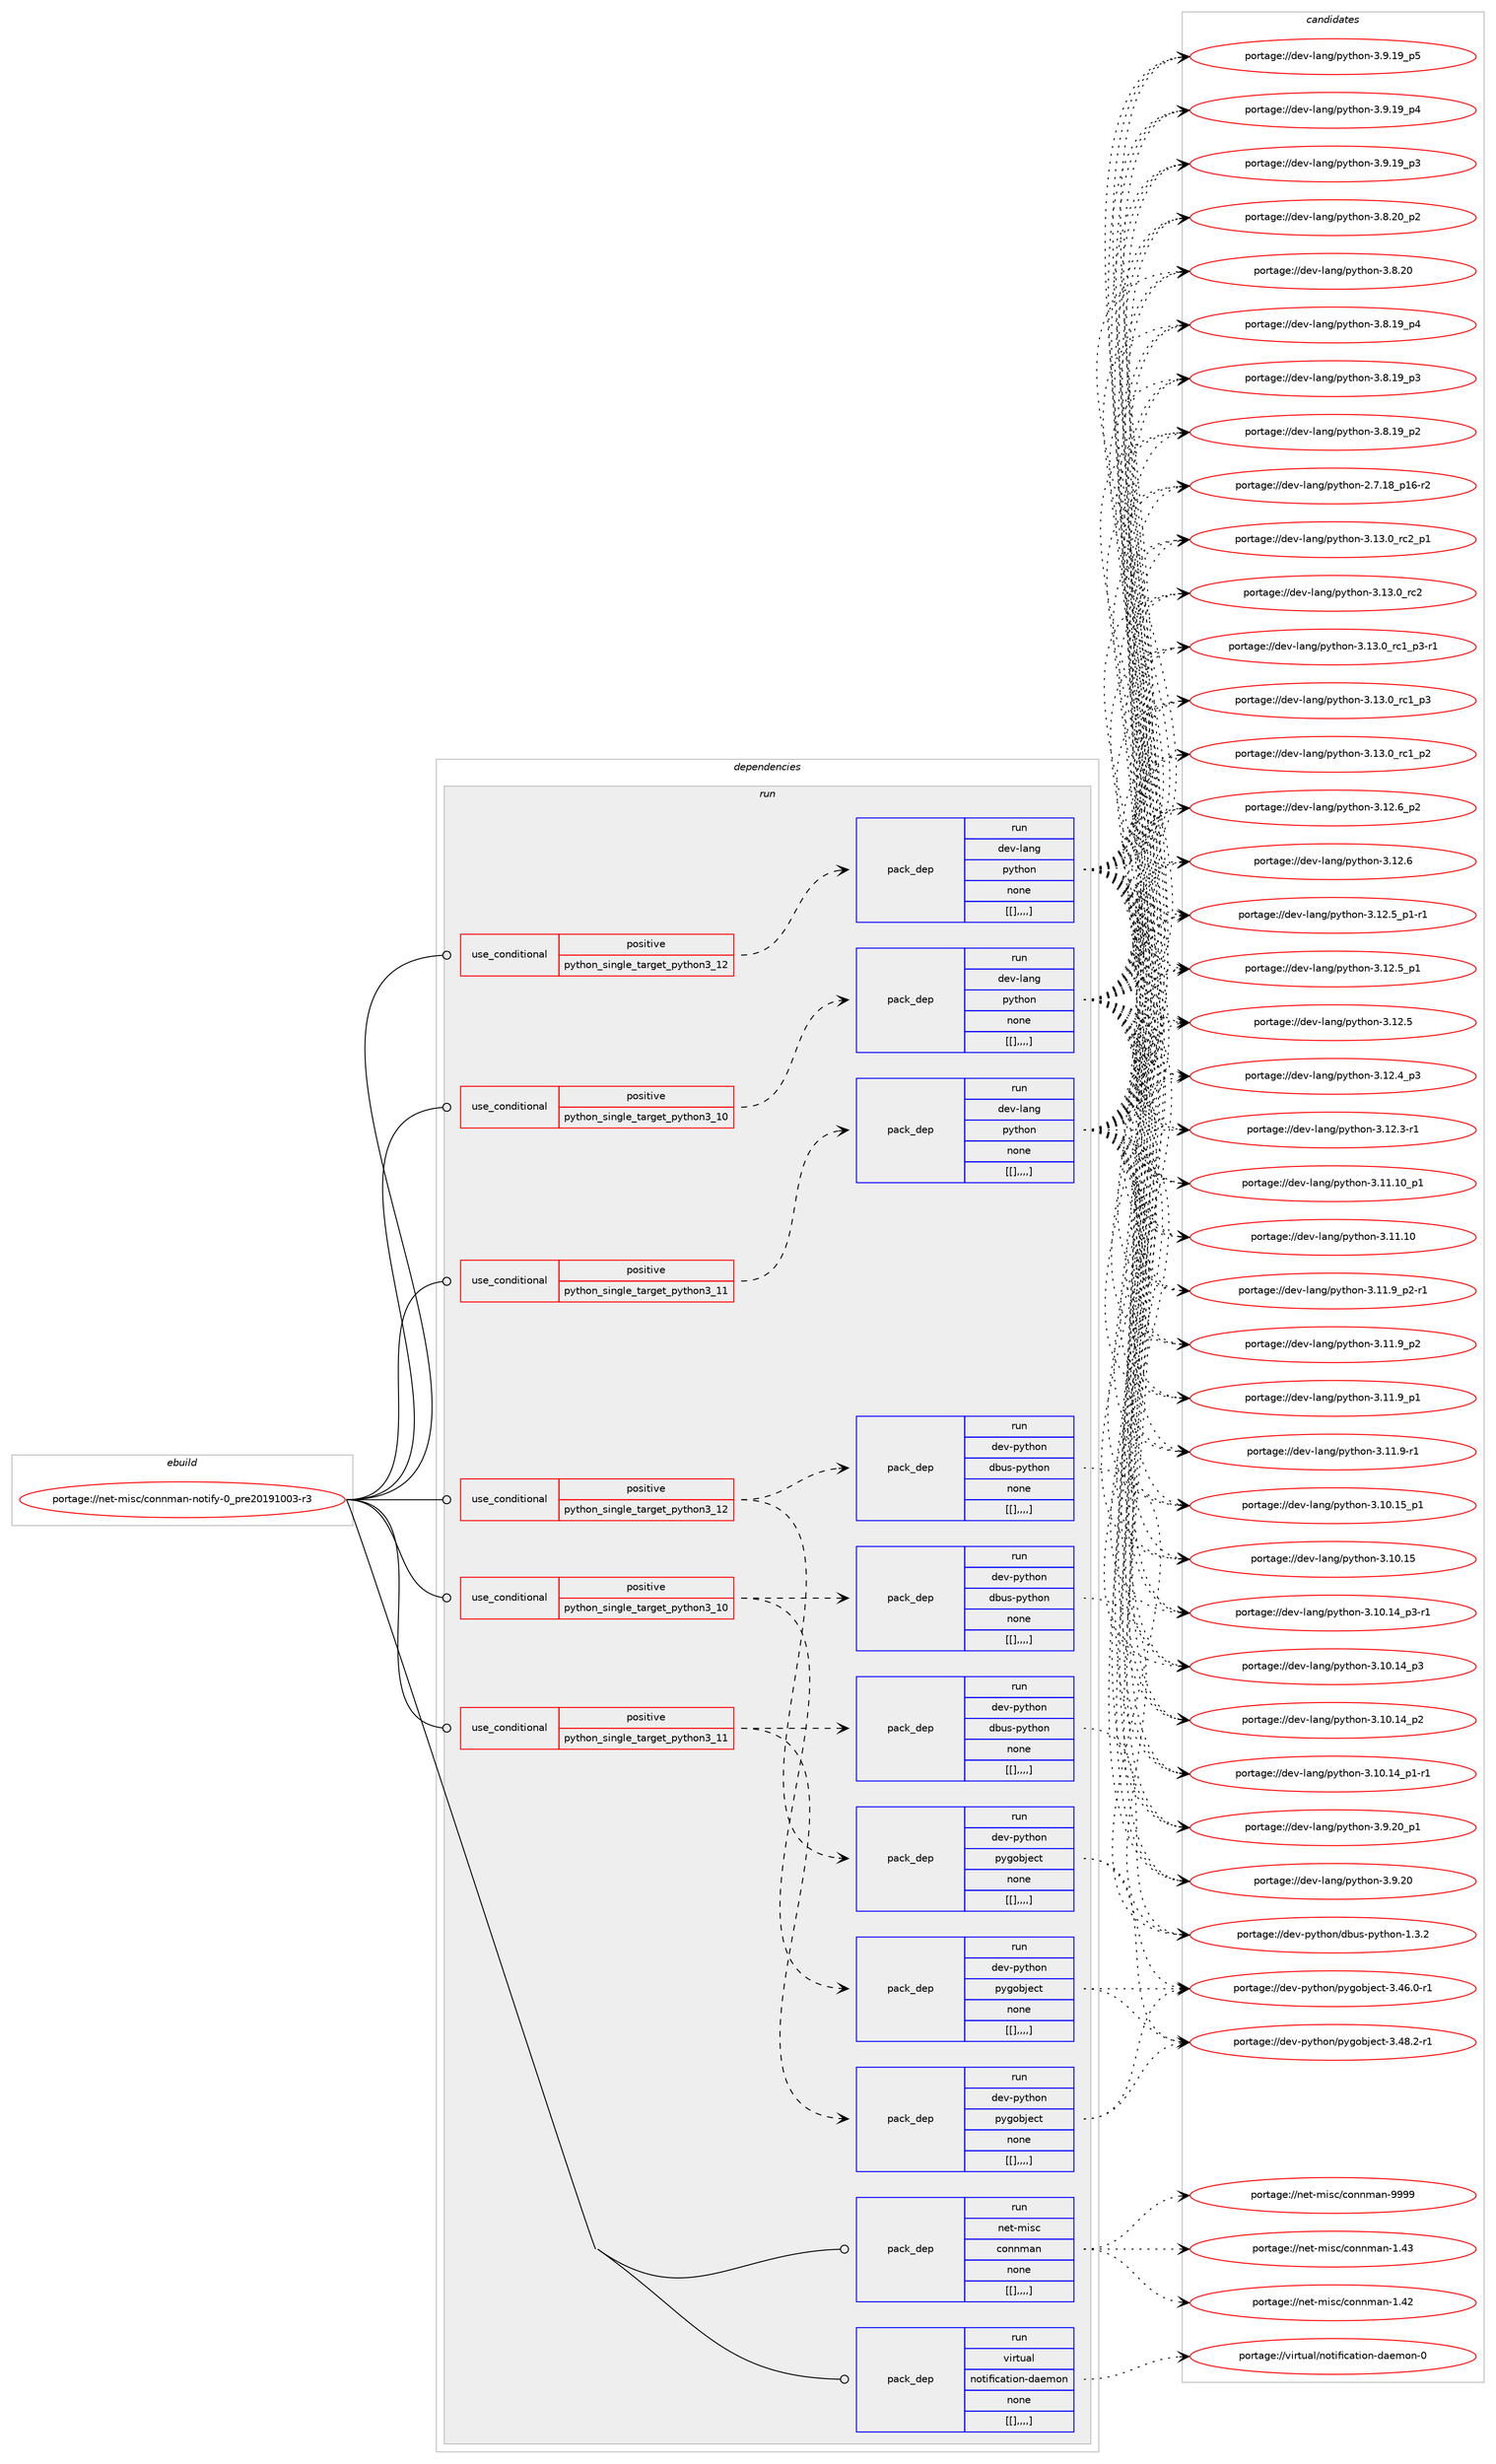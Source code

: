 digraph prolog {

# *************
# Graph options
# *************

newrank=true;
concentrate=true;
compound=true;
graph [rankdir=LR,fontname=Helvetica,fontsize=10,ranksep=1.5];#, ranksep=2.5, nodesep=0.2];
edge  [arrowhead=vee];
node  [fontname=Helvetica,fontsize=10];

# **********
# The ebuild
# **********

subgraph cluster_leftcol {
color=gray;
label=<<i>ebuild</i>>;
id [label="portage://net-misc/connman-notify-0_pre20191003-r3", color=red, width=4, href="../net-misc/connman-notify-0_pre20191003-r3.svg"];
}

# ****************
# The dependencies
# ****************

subgraph cluster_midcol {
color=gray;
label=<<i>dependencies</i>>;
subgraph cluster_compile {
fillcolor="#eeeeee";
style=filled;
label=<<i>compile</i>>;
}
subgraph cluster_compileandrun {
fillcolor="#eeeeee";
style=filled;
label=<<i>compile and run</i>>;
}
subgraph cluster_run {
fillcolor="#eeeeee";
style=filled;
label=<<i>run</i>>;
subgraph cond100236 {
dependency378186 [label=<<TABLE BORDER="0" CELLBORDER="1" CELLSPACING="0" CELLPADDING="4"><TR><TD ROWSPAN="3" CELLPADDING="10">use_conditional</TD></TR><TR><TD>positive</TD></TR><TR><TD>python_single_target_python3_10</TD></TR></TABLE>>, shape=none, color=red];
subgraph pack275248 {
dependency378187 [label=<<TABLE BORDER="0" CELLBORDER="1" CELLSPACING="0" CELLPADDING="4" WIDTH="220"><TR><TD ROWSPAN="6" CELLPADDING="30">pack_dep</TD></TR><TR><TD WIDTH="110">run</TD></TR><TR><TD>dev-lang</TD></TR><TR><TD>python</TD></TR><TR><TD>none</TD></TR><TR><TD>[[],,,,]</TD></TR></TABLE>>, shape=none, color=blue];
}
dependency378186:e -> dependency378187:w [weight=20,style="dashed",arrowhead="vee"];
}
id:e -> dependency378186:w [weight=20,style="solid",arrowhead="odot"];
subgraph cond100237 {
dependency378188 [label=<<TABLE BORDER="0" CELLBORDER="1" CELLSPACING="0" CELLPADDING="4"><TR><TD ROWSPAN="3" CELLPADDING="10">use_conditional</TD></TR><TR><TD>positive</TD></TR><TR><TD>python_single_target_python3_10</TD></TR></TABLE>>, shape=none, color=red];
subgraph pack275249 {
dependency378189 [label=<<TABLE BORDER="0" CELLBORDER="1" CELLSPACING="0" CELLPADDING="4" WIDTH="220"><TR><TD ROWSPAN="6" CELLPADDING="30">pack_dep</TD></TR><TR><TD WIDTH="110">run</TD></TR><TR><TD>dev-python</TD></TR><TR><TD>dbus-python</TD></TR><TR><TD>none</TD></TR><TR><TD>[[],,,,]</TD></TR></TABLE>>, shape=none, color=blue];
}
dependency378188:e -> dependency378189:w [weight=20,style="dashed",arrowhead="vee"];
subgraph pack275250 {
dependency378190 [label=<<TABLE BORDER="0" CELLBORDER="1" CELLSPACING="0" CELLPADDING="4" WIDTH="220"><TR><TD ROWSPAN="6" CELLPADDING="30">pack_dep</TD></TR><TR><TD WIDTH="110">run</TD></TR><TR><TD>dev-python</TD></TR><TR><TD>pygobject</TD></TR><TR><TD>none</TD></TR><TR><TD>[[],,,,]</TD></TR></TABLE>>, shape=none, color=blue];
}
dependency378188:e -> dependency378190:w [weight=20,style="dashed",arrowhead="vee"];
}
id:e -> dependency378188:w [weight=20,style="solid",arrowhead="odot"];
subgraph cond100238 {
dependency378191 [label=<<TABLE BORDER="0" CELLBORDER="1" CELLSPACING="0" CELLPADDING="4"><TR><TD ROWSPAN="3" CELLPADDING="10">use_conditional</TD></TR><TR><TD>positive</TD></TR><TR><TD>python_single_target_python3_11</TD></TR></TABLE>>, shape=none, color=red];
subgraph pack275251 {
dependency378192 [label=<<TABLE BORDER="0" CELLBORDER="1" CELLSPACING="0" CELLPADDING="4" WIDTH="220"><TR><TD ROWSPAN="6" CELLPADDING="30">pack_dep</TD></TR><TR><TD WIDTH="110">run</TD></TR><TR><TD>dev-lang</TD></TR><TR><TD>python</TD></TR><TR><TD>none</TD></TR><TR><TD>[[],,,,]</TD></TR></TABLE>>, shape=none, color=blue];
}
dependency378191:e -> dependency378192:w [weight=20,style="dashed",arrowhead="vee"];
}
id:e -> dependency378191:w [weight=20,style="solid",arrowhead="odot"];
subgraph cond100239 {
dependency378193 [label=<<TABLE BORDER="0" CELLBORDER="1" CELLSPACING="0" CELLPADDING="4"><TR><TD ROWSPAN="3" CELLPADDING="10">use_conditional</TD></TR><TR><TD>positive</TD></TR><TR><TD>python_single_target_python3_11</TD></TR></TABLE>>, shape=none, color=red];
subgraph pack275252 {
dependency378194 [label=<<TABLE BORDER="0" CELLBORDER="1" CELLSPACING="0" CELLPADDING="4" WIDTH="220"><TR><TD ROWSPAN="6" CELLPADDING="30">pack_dep</TD></TR><TR><TD WIDTH="110">run</TD></TR><TR><TD>dev-python</TD></TR><TR><TD>dbus-python</TD></TR><TR><TD>none</TD></TR><TR><TD>[[],,,,]</TD></TR></TABLE>>, shape=none, color=blue];
}
dependency378193:e -> dependency378194:w [weight=20,style="dashed",arrowhead="vee"];
subgraph pack275253 {
dependency378195 [label=<<TABLE BORDER="0" CELLBORDER="1" CELLSPACING="0" CELLPADDING="4" WIDTH="220"><TR><TD ROWSPAN="6" CELLPADDING="30">pack_dep</TD></TR><TR><TD WIDTH="110">run</TD></TR><TR><TD>dev-python</TD></TR><TR><TD>pygobject</TD></TR><TR><TD>none</TD></TR><TR><TD>[[],,,,]</TD></TR></TABLE>>, shape=none, color=blue];
}
dependency378193:e -> dependency378195:w [weight=20,style="dashed",arrowhead="vee"];
}
id:e -> dependency378193:w [weight=20,style="solid",arrowhead="odot"];
subgraph cond100240 {
dependency378196 [label=<<TABLE BORDER="0" CELLBORDER="1" CELLSPACING="0" CELLPADDING="4"><TR><TD ROWSPAN="3" CELLPADDING="10">use_conditional</TD></TR><TR><TD>positive</TD></TR><TR><TD>python_single_target_python3_12</TD></TR></TABLE>>, shape=none, color=red];
subgraph pack275254 {
dependency378197 [label=<<TABLE BORDER="0" CELLBORDER="1" CELLSPACING="0" CELLPADDING="4" WIDTH="220"><TR><TD ROWSPAN="6" CELLPADDING="30">pack_dep</TD></TR><TR><TD WIDTH="110">run</TD></TR><TR><TD>dev-lang</TD></TR><TR><TD>python</TD></TR><TR><TD>none</TD></TR><TR><TD>[[],,,,]</TD></TR></TABLE>>, shape=none, color=blue];
}
dependency378196:e -> dependency378197:w [weight=20,style="dashed",arrowhead="vee"];
}
id:e -> dependency378196:w [weight=20,style="solid",arrowhead="odot"];
subgraph cond100241 {
dependency378198 [label=<<TABLE BORDER="0" CELLBORDER="1" CELLSPACING="0" CELLPADDING="4"><TR><TD ROWSPAN="3" CELLPADDING="10">use_conditional</TD></TR><TR><TD>positive</TD></TR><TR><TD>python_single_target_python3_12</TD></TR></TABLE>>, shape=none, color=red];
subgraph pack275255 {
dependency378199 [label=<<TABLE BORDER="0" CELLBORDER="1" CELLSPACING="0" CELLPADDING="4" WIDTH="220"><TR><TD ROWSPAN="6" CELLPADDING="30">pack_dep</TD></TR><TR><TD WIDTH="110">run</TD></TR><TR><TD>dev-python</TD></TR><TR><TD>dbus-python</TD></TR><TR><TD>none</TD></TR><TR><TD>[[],,,,]</TD></TR></TABLE>>, shape=none, color=blue];
}
dependency378198:e -> dependency378199:w [weight=20,style="dashed",arrowhead="vee"];
subgraph pack275256 {
dependency378200 [label=<<TABLE BORDER="0" CELLBORDER="1" CELLSPACING="0" CELLPADDING="4" WIDTH="220"><TR><TD ROWSPAN="6" CELLPADDING="30">pack_dep</TD></TR><TR><TD WIDTH="110">run</TD></TR><TR><TD>dev-python</TD></TR><TR><TD>pygobject</TD></TR><TR><TD>none</TD></TR><TR><TD>[[],,,,]</TD></TR></TABLE>>, shape=none, color=blue];
}
dependency378198:e -> dependency378200:w [weight=20,style="dashed",arrowhead="vee"];
}
id:e -> dependency378198:w [weight=20,style="solid",arrowhead="odot"];
subgraph pack275257 {
dependency378201 [label=<<TABLE BORDER="0" CELLBORDER="1" CELLSPACING="0" CELLPADDING="4" WIDTH="220"><TR><TD ROWSPAN="6" CELLPADDING="30">pack_dep</TD></TR><TR><TD WIDTH="110">run</TD></TR><TR><TD>net-misc</TD></TR><TR><TD>connman</TD></TR><TR><TD>none</TD></TR><TR><TD>[[],,,,]</TD></TR></TABLE>>, shape=none, color=blue];
}
id:e -> dependency378201:w [weight=20,style="solid",arrowhead="odot"];
subgraph pack275258 {
dependency378202 [label=<<TABLE BORDER="0" CELLBORDER="1" CELLSPACING="0" CELLPADDING="4" WIDTH="220"><TR><TD ROWSPAN="6" CELLPADDING="30">pack_dep</TD></TR><TR><TD WIDTH="110">run</TD></TR><TR><TD>virtual</TD></TR><TR><TD>notification-daemon</TD></TR><TR><TD>none</TD></TR><TR><TD>[[],,,,]</TD></TR></TABLE>>, shape=none, color=blue];
}
id:e -> dependency378202:w [weight=20,style="solid",arrowhead="odot"];
}
}

# **************
# The candidates
# **************

subgraph cluster_choices {
rank=same;
color=gray;
label=<<i>candidates</i>>;

subgraph choice275248 {
color=black;
nodesep=1;
choice100101118451089711010347112121116104111110455146495146489511499509511249 [label="portage://dev-lang/python-3.13.0_rc2_p1", color=red, width=4,href="../dev-lang/python-3.13.0_rc2_p1.svg"];
choice10010111845108971101034711212111610411111045514649514648951149950 [label="portage://dev-lang/python-3.13.0_rc2", color=red, width=4,href="../dev-lang/python-3.13.0_rc2.svg"];
choice1001011184510897110103471121211161041111104551464951464895114994995112514511449 [label="portage://dev-lang/python-3.13.0_rc1_p3-r1", color=red, width=4,href="../dev-lang/python-3.13.0_rc1_p3-r1.svg"];
choice100101118451089711010347112121116104111110455146495146489511499499511251 [label="portage://dev-lang/python-3.13.0_rc1_p3", color=red, width=4,href="../dev-lang/python-3.13.0_rc1_p3.svg"];
choice100101118451089711010347112121116104111110455146495146489511499499511250 [label="portage://dev-lang/python-3.13.0_rc1_p2", color=red, width=4,href="../dev-lang/python-3.13.0_rc1_p2.svg"];
choice100101118451089711010347112121116104111110455146495046549511250 [label="portage://dev-lang/python-3.12.6_p2", color=red, width=4,href="../dev-lang/python-3.12.6_p2.svg"];
choice10010111845108971101034711212111610411111045514649504654 [label="portage://dev-lang/python-3.12.6", color=red, width=4,href="../dev-lang/python-3.12.6.svg"];
choice1001011184510897110103471121211161041111104551464950465395112494511449 [label="portage://dev-lang/python-3.12.5_p1-r1", color=red, width=4,href="../dev-lang/python-3.12.5_p1-r1.svg"];
choice100101118451089711010347112121116104111110455146495046539511249 [label="portage://dev-lang/python-3.12.5_p1", color=red, width=4,href="../dev-lang/python-3.12.5_p1.svg"];
choice10010111845108971101034711212111610411111045514649504653 [label="portage://dev-lang/python-3.12.5", color=red, width=4,href="../dev-lang/python-3.12.5.svg"];
choice100101118451089711010347112121116104111110455146495046529511251 [label="portage://dev-lang/python-3.12.4_p3", color=red, width=4,href="../dev-lang/python-3.12.4_p3.svg"];
choice100101118451089711010347112121116104111110455146495046514511449 [label="portage://dev-lang/python-3.12.3-r1", color=red, width=4,href="../dev-lang/python-3.12.3-r1.svg"];
choice10010111845108971101034711212111610411111045514649494649489511249 [label="portage://dev-lang/python-3.11.10_p1", color=red, width=4,href="../dev-lang/python-3.11.10_p1.svg"];
choice1001011184510897110103471121211161041111104551464949464948 [label="portage://dev-lang/python-3.11.10", color=red, width=4,href="../dev-lang/python-3.11.10.svg"];
choice1001011184510897110103471121211161041111104551464949465795112504511449 [label="portage://dev-lang/python-3.11.9_p2-r1", color=red, width=4,href="../dev-lang/python-3.11.9_p2-r1.svg"];
choice100101118451089711010347112121116104111110455146494946579511250 [label="portage://dev-lang/python-3.11.9_p2", color=red, width=4,href="../dev-lang/python-3.11.9_p2.svg"];
choice100101118451089711010347112121116104111110455146494946579511249 [label="portage://dev-lang/python-3.11.9_p1", color=red, width=4,href="../dev-lang/python-3.11.9_p1.svg"];
choice100101118451089711010347112121116104111110455146494946574511449 [label="portage://dev-lang/python-3.11.9-r1", color=red, width=4,href="../dev-lang/python-3.11.9-r1.svg"];
choice10010111845108971101034711212111610411111045514649484649539511249 [label="portage://dev-lang/python-3.10.15_p1", color=red, width=4,href="../dev-lang/python-3.10.15_p1.svg"];
choice1001011184510897110103471121211161041111104551464948464953 [label="portage://dev-lang/python-3.10.15", color=red, width=4,href="../dev-lang/python-3.10.15.svg"];
choice100101118451089711010347112121116104111110455146494846495295112514511449 [label="portage://dev-lang/python-3.10.14_p3-r1", color=red, width=4,href="../dev-lang/python-3.10.14_p3-r1.svg"];
choice10010111845108971101034711212111610411111045514649484649529511251 [label="portage://dev-lang/python-3.10.14_p3", color=red, width=4,href="../dev-lang/python-3.10.14_p3.svg"];
choice10010111845108971101034711212111610411111045514649484649529511250 [label="portage://dev-lang/python-3.10.14_p2", color=red, width=4,href="../dev-lang/python-3.10.14_p2.svg"];
choice100101118451089711010347112121116104111110455146494846495295112494511449 [label="portage://dev-lang/python-3.10.14_p1-r1", color=red, width=4,href="../dev-lang/python-3.10.14_p1-r1.svg"];
choice100101118451089711010347112121116104111110455146574650489511249 [label="portage://dev-lang/python-3.9.20_p1", color=red, width=4,href="../dev-lang/python-3.9.20_p1.svg"];
choice10010111845108971101034711212111610411111045514657465048 [label="portage://dev-lang/python-3.9.20", color=red, width=4,href="../dev-lang/python-3.9.20.svg"];
choice100101118451089711010347112121116104111110455146574649579511253 [label="portage://dev-lang/python-3.9.19_p5", color=red, width=4,href="../dev-lang/python-3.9.19_p5.svg"];
choice100101118451089711010347112121116104111110455146574649579511252 [label="portage://dev-lang/python-3.9.19_p4", color=red, width=4,href="../dev-lang/python-3.9.19_p4.svg"];
choice100101118451089711010347112121116104111110455146574649579511251 [label="portage://dev-lang/python-3.9.19_p3", color=red, width=4,href="../dev-lang/python-3.9.19_p3.svg"];
choice100101118451089711010347112121116104111110455146564650489511250 [label="portage://dev-lang/python-3.8.20_p2", color=red, width=4,href="../dev-lang/python-3.8.20_p2.svg"];
choice10010111845108971101034711212111610411111045514656465048 [label="portage://dev-lang/python-3.8.20", color=red, width=4,href="../dev-lang/python-3.8.20.svg"];
choice100101118451089711010347112121116104111110455146564649579511252 [label="portage://dev-lang/python-3.8.19_p4", color=red, width=4,href="../dev-lang/python-3.8.19_p4.svg"];
choice100101118451089711010347112121116104111110455146564649579511251 [label="portage://dev-lang/python-3.8.19_p3", color=red, width=4,href="../dev-lang/python-3.8.19_p3.svg"];
choice100101118451089711010347112121116104111110455146564649579511250 [label="portage://dev-lang/python-3.8.19_p2", color=red, width=4,href="../dev-lang/python-3.8.19_p2.svg"];
choice100101118451089711010347112121116104111110455046554649569511249544511450 [label="portage://dev-lang/python-2.7.18_p16-r2", color=red, width=4,href="../dev-lang/python-2.7.18_p16-r2.svg"];
dependency378187:e -> choice100101118451089711010347112121116104111110455146495146489511499509511249:w [style=dotted,weight="100"];
dependency378187:e -> choice10010111845108971101034711212111610411111045514649514648951149950:w [style=dotted,weight="100"];
dependency378187:e -> choice1001011184510897110103471121211161041111104551464951464895114994995112514511449:w [style=dotted,weight="100"];
dependency378187:e -> choice100101118451089711010347112121116104111110455146495146489511499499511251:w [style=dotted,weight="100"];
dependency378187:e -> choice100101118451089711010347112121116104111110455146495146489511499499511250:w [style=dotted,weight="100"];
dependency378187:e -> choice100101118451089711010347112121116104111110455146495046549511250:w [style=dotted,weight="100"];
dependency378187:e -> choice10010111845108971101034711212111610411111045514649504654:w [style=dotted,weight="100"];
dependency378187:e -> choice1001011184510897110103471121211161041111104551464950465395112494511449:w [style=dotted,weight="100"];
dependency378187:e -> choice100101118451089711010347112121116104111110455146495046539511249:w [style=dotted,weight="100"];
dependency378187:e -> choice10010111845108971101034711212111610411111045514649504653:w [style=dotted,weight="100"];
dependency378187:e -> choice100101118451089711010347112121116104111110455146495046529511251:w [style=dotted,weight="100"];
dependency378187:e -> choice100101118451089711010347112121116104111110455146495046514511449:w [style=dotted,weight="100"];
dependency378187:e -> choice10010111845108971101034711212111610411111045514649494649489511249:w [style=dotted,weight="100"];
dependency378187:e -> choice1001011184510897110103471121211161041111104551464949464948:w [style=dotted,weight="100"];
dependency378187:e -> choice1001011184510897110103471121211161041111104551464949465795112504511449:w [style=dotted,weight="100"];
dependency378187:e -> choice100101118451089711010347112121116104111110455146494946579511250:w [style=dotted,weight="100"];
dependency378187:e -> choice100101118451089711010347112121116104111110455146494946579511249:w [style=dotted,weight="100"];
dependency378187:e -> choice100101118451089711010347112121116104111110455146494946574511449:w [style=dotted,weight="100"];
dependency378187:e -> choice10010111845108971101034711212111610411111045514649484649539511249:w [style=dotted,weight="100"];
dependency378187:e -> choice1001011184510897110103471121211161041111104551464948464953:w [style=dotted,weight="100"];
dependency378187:e -> choice100101118451089711010347112121116104111110455146494846495295112514511449:w [style=dotted,weight="100"];
dependency378187:e -> choice10010111845108971101034711212111610411111045514649484649529511251:w [style=dotted,weight="100"];
dependency378187:e -> choice10010111845108971101034711212111610411111045514649484649529511250:w [style=dotted,weight="100"];
dependency378187:e -> choice100101118451089711010347112121116104111110455146494846495295112494511449:w [style=dotted,weight="100"];
dependency378187:e -> choice100101118451089711010347112121116104111110455146574650489511249:w [style=dotted,weight="100"];
dependency378187:e -> choice10010111845108971101034711212111610411111045514657465048:w [style=dotted,weight="100"];
dependency378187:e -> choice100101118451089711010347112121116104111110455146574649579511253:w [style=dotted,weight="100"];
dependency378187:e -> choice100101118451089711010347112121116104111110455146574649579511252:w [style=dotted,weight="100"];
dependency378187:e -> choice100101118451089711010347112121116104111110455146574649579511251:w [style=dotted,weight="100"];
dependency378187:e -> choice100101118451089711010347112121116104111110455146564650489511250:w [style=dotted,weight="100"];
dependency378187:e -> choice10010111845108971101034711212111610411111045514656465048:w [style=dotted,weight="100"];
dependency378187:e -> choice100101118451089711010347112121116104111110455146564649579511252:w [style=dotted,weight="100"];
dependency378187:e -> choice100101118451089711010347112121116104111110455146564649579511251:w [style=dotted,weight="100"];
dependency378187:e -> choice100101118451089711010347112121116104111110455146564649579511250:w [style=dotted,weight="100"];
dependency378187:e -> choice100101118451089711010347112121116104111110455046554649569511249544511450:w [style=dotted,weight="100"];
}
subgraph choice275249 {
color=black;
nodesep=1;
choice10010111845112121116104111110471009811711545112121116104111110454946514650 [label="portage://dev-python/dbus-python-1.3.2", color=red, width=4,href="../dev-python/dbus-python-1.3.2.svg"];
dependency378189:e -> choice10010111845112121116104111110471009811711545112121116104111110454946514650:w [style=dotted,weight="100"];
}
subgraph choice275250 {
color=black;
nodesep=1;
choice10010111845112121116104111110471121211031119810610199116455146525646504511449 [label="portage://dev-python/pygobject-3.48.2-r1", color=red, width=4,href="../dev-python/pygobject-3.48.2-r1.svg"];
choice10010111845112121116104111110471121211031119810610199116455146525446484511449 [label="portage://dev-python/pygobject-3.46.0-r1", color=red, width=4,href="../dev-python/pygobject-3.46.0-r1.svg"];
dependency378190:e -> choice10010111845112121116104111110471121211031119810610199116455146525646504511449:w [style=dotted,weight="100"];
dependency378190:e -> choice10010111845112121116104111110471121211031119810610199116455146525446484511449:w [style=dotted,weight="100"];
}
subgraph choice275251 {
color=black;
nodesep=1;
choice100101118451089711010347112121116104111110455146495146489511499509511249 [label="portage://dev-lang/python-3.13.0_rc2_p1", color=red, width=4,href="../dev-lang/python-3.13.0_rc2_p1.svg"];
choice10010111845108971101034711212111610411111045514649514648951149950 [label="portage://dev-lang/python-3.13.0_rc2", color=red, width=4,href="../dev-lang/python-3.13.0_rc2.svg"];
choice1001011184510897110103471121211161041111104551464951464895114994995112514511449 [label="portage://dev-lang/python-3.13.0_rc1_p3-r1", color=red, width=4,href="../dev-lang/python-3.13.0_rc1_p3-r1.svg"];
choice100101118451089711010347112121116104111110455146495146489511499499511251 [label="portage://dev-lang/python-3.13.0_rc1_p3", color=red, width=4,href="../dev-lang/python-3.13.0_rc1_p3.svg"];
choice100101118451089711010347112121116104111110455146495146489511499499511250 [label="portage://dev-lang/python-3.13.0_rc1_p2", color=red, width=4,href="../dev-lang/python-3.13.0_rc1_p2.svg"];
choice100101118451089711010347112121116104111110455146495046549511250 [label="portage://dev-lang/python-3.12.6_p2", color=red, width=4,href="../dev-lang/python-3.12.6_p2.svg"];
choice10010111845108971101034711212111610411111045514649504654 [label="portage://dev-lang/python-3.12.6", color=red, width=4,href="../dev-lang/python-3.12.6.svg"];
choice1001011184510897110103471121211161041111104551464950465395112494511449 [label="portage://dev-lang/python-3.12.5_p1-r1", color=red, width=4,href="../dev-lang/python-3.12.5_p1-r1.svg"];
choice100101118451089711010347112121116104111110455146495046539511249 [label="portage://dev-lang/python-3.12.5_p1", color=red, width=4,href="../dev-lang/python-3.12.5_p1.svg"];
choice10010111845108971101034711212111610411111045514649504653 [label="portage://dev-lang/python-3.12.5", color=red, width=4,href="../dev-lang/python-3.12.5.svg"];
choice100101118451089711010347112121116104111110455146495046529511251 [label="portage://dev-lang/python-3.12.4_p3", color=red, width=4,href="../dev-lang/python-3.12.4_p3.svg"];
choice100101118451089711010347112121116104111110455146495046514511449 [label="portage://dev-lang/python-3.12.3-r1", color=red, width=4,href="../dev-lang/python-3.12.3-r1.svg"];
choice10010111845108971101034711212111610411111045514649494649489511249 [label="portage://dev-lang/python-3.11.10_p1", color=red, width=4,href="../dev-lang/python-3.11.10_p1.svg"];
choice1001011184510897110103471121211161041111104551464949464948 [label="portage://dev-lang/python-3.11.10", color=red, width=4,href="../dev-lang/python-3.11.10.svg"];
choice1001011184510897110103471121211161041111104551464949465795112504511449 [label="portage://dev-lang/python-3.11.9_p2-r1", color=red, width=4,href="../dev-lang/python-3.11.9_p2-r1.svg"];
choice100101118451089711010347112121116104111110455146494946579511250 [label="portage://dev-lang/python-3.11.9_p2", color=red, width=4,href="../dev-lang/python-3.11.9_p2.svg"];
choice100101118451089711010347112121116104111110455146494946579511249 [label="portage://dev-lang/python-3.11.9_p1", color=red, width=4,href="../dev-lang/python-3.11.9_p1.svg"];
choice100101118451089711010347112121116104111110455146494946574511449 [label="portage://dev-lang/python-3.11.9-r1", color=red, width=4,href="../dev-lang/python-3.11.9-r1.svg"];
choice10010111845108971101034711212111610411111045514649484649539511249 [label="portage://dev-lang/python-3.10.15_p1", color=red, width=4,href="../dev-lang/python-3.10.15_p1.svg"];
choice1001011184510897110103471121211161041111104551464948464953 [label="portage://dev-lang/python-3.10.15", color=red, width=4,href="../dev-lang/python-3.10.15.svg"];
choice100101118451089711010347112121116104111110455146494846495295112514511449 [label="portage://dev-lang/python-3.10.14_p3-r1", color=red, width=4,href="../dev-lang/python-3.10.14_p3-r1.svg"];
choice10010111845108971101034711212111610411111045514649484649529511251 [label="portage://dev-lang/python-3.10.14_p3", color=red, width=4,href="../dev-lang/python-3.10.14_p3.svg"];
choice10010111845108971101034711212111610411111045514649484649529511250 [label="portage://dev-lang/python-3.10.14_p2", color=red, width=4,href="../dev-lang/python-3.10.14_p2.svg"];
choice100101118451089711010347112121116104111110455146494846495295112494511449 [label="portage://dev-lang/python-3.10.14_p1-r1", color=red, width=4,href="../dev-lang/python-3.10.14_p1-r1.svg"];
choice100101118451089711010347112121116104111110455146574650489511249 [label="portage://dev-lang/python-3.9.20_p1", color=red, width=4,href="../dev-lang/python-3.9.20_p1.svg"];
choice10010111845108971101034711212111610411111045514657465048 [label="portage://dev-lang/python-3.9.20", color=red, width=4,href="../dev-lang/python-3.9.20.svg"];
choice100101118451089711010347112121116104111110455146574649579511253 [label="portage://dev-lang/python-3.9.19_p5", color=red, width=4,href="../dev-lang/python-3.9.19_p5.svg"];
choice100101118451089711010347112121116104111110455146574649579511252 [label="portage://dev-lang/python-3.9.19_p4", color=red, width=4,href="../dev-lang/python-3.9.19_p4.svg"];
choice100101118451089711010347112121116104111110455146574649579511251 [label="portage://dev-lang/python-3.9.19_p3", color=red, width=4,href="../dev-lang/python-3.9.19_p3.svg"];
choice100101118451089711010347112121116104111110455146564650489511250 [label="portage://dev-lang/python-3.8.20_p2", color=red, width=4,href="../dev-lang/python-3.8.20_p2.svg"];
choice10010111845108971101034711212111610411111045514656465048 [label="portage://dev-lang/python-3.8.20", color=red, width=4,href="../dev-lang/python-3.8.20.svg"];
choice100101118451089711010347112121116104111110455146564649579511252 [label="portage://dev-lang/python-3.8.19_p4", color=red, width=4,href="../dev-lang/python-3.8.19_p4.svg"];
choice100101118451089711010347112121116104111110455146564649579511251 [label="portage://dev-lang/python-3.8.19_p3", color=red, width=4,href="../dev-lang/python-3.8.19_p3.svg"];
choice100101118451089711010347112121116104111110455146564649579511250 [label="portage://dev-lang/python-3.8.19_p2", color=red, width=4,href="../dev-lang/python-3.8.19_p2.svg"];
choice100101118451089711010347112121116104111110455046554649569511249544511450 [label="portage://dev-lang/python-2.7.18_p16-r2", color=red, width=4,href="../dev-lang/python-2.7.18_p16-r2.svg"];
dependency378192:e -> choice100101118451089711010347112121116104111110455146495146489511499509511249:w [style=dotted,weight="100"];
dependency378192:e -> choice10010111845108971101034711212111610411111045514649514648951149950:w [style=dotted,weight="100"];
dependency378192:e -> choice1001011184510897110103471121211161041111104551464951464895114994995112514511449:w [style=dotted,weight="100"];
dependency378192:e -> choice100101118451089711010347112121116104111110455146495146489511499499511251:w [style=dotted,weight="100"];
dependency378192:e -> choice100101118451089711010347112121116104111110455146495146489511499499511250:w [style=dotted,weight="100"];
dependency378192:e -> choice100101118451089711010347112121116104111110455146495046549511250:w [style=dotted,weight="100"];
dependency378192:e -> choice10010111845108971101034711212111610411111045514649504654:w [style=dotted,weight="100"];
dependency378192:e -> choice1001011184510897110103471121211161041111104551464950465395112494511449:w [style=dotted,weight="100"];
dependency378192:e -> choice100101118451089711010347112121116104111110455146495046539511249:w [style=dotted,weight="100"];
dependency378192:e -> choice10010111845108971101034711212111610411111045514649504653:w [style=dotted,weight="100"];
dependency378192:e -> choice100101118451089711010347112121116104111110455146495046529511251:w [style=dotted,weight="100"];
dependency378192:e -> choice100101118451089711010347112121116104111110455146495046514511449:w [style=dotted,weight="100"];
dependency378192:e -> choice10010111845108971101034711212111610411111045514649494649489511249:w [style=dotted,weight="100"];
dependency378192:e -> choice1001011184510897110103471121211161041111104551464949464948:w [style=dotted,weight="100"];
dependency378192:e -> choice1001011184510897110103471121211161041111104551464949465795112504511449:w [style=dotted,weight="100"];
dependency378192:e -> choice100101118451089711010347112121116104111110455146494946579511250:w [style=dotted,weight="100"];
dependency378192:e -> choice100101118451089711010347112121116104111110455146494946579511249:w [style=dotted,weight="100"];
dependency378192:e -> choice100101118451089711010347112121116104111110455146494946574511449:w [style=dotted,weight="100"];
dependency378192:e -> choice10010111845108971101034711212111610411111045514649484649539511249:w [style=dotted,weight="100"];
dependency378192:e -> choice1001011184510897110103471121211161041111104551464948464953:w [style=dotted,weight="100"];
dependency378192:e -> choice100101118451089711010347112121116104111110455146494846495295112514511449:w [style=dotted,weight="100"];
dependency378192:e -> choice10010111845108971101034711212111610411111045514649484649529511251:w [style=dotted,weight="100"];
dependency378192:e -> choice10010111845108971101034711212111610411111045514649484649529511250:w [style=dotted,weight="100"];
dependency378192:e -> choice100101118451089711010347112121116104111110455146494846495295112494511449:w [style=dotted,weight="100"];
dependency378192:e -> choice100101118451089711010347112121116104111110455146574650489511249:w [style=dotted,weight="100"];
dependency378192:e -> choice10010111845108971101034711212111610411111045514657465048:w [style=dotted,weight="100"];
dependency378192:e -> choice100101118451089711010347112121116104111110455146574649579511253:w [style=dotted,weight="100"];
dependency378192:e -> choice100101118451089711010347112121116104111110455146574649579511252:w [style=dotted,weight="100"];
dependency378192:e -> choice100101118451089711010347112121116104111110455146574649579511251:w [style=dotted,weight="100"];
dependency378192:e -> choice100101118451089711010347112121116104111110455146564650489511250:w [style=dotted,weight="100"];
dependency378192:e -> choice10010111845108971101034711212111610411111045514656465048:w [style=dotted,weight="100"];
dependency378192:e -> choice100101118451089711010347112121116104111110455146564649579511252:w [style=dotted,weight="100"];
dependency378192:e -> choice100101118451089711010347112121116104111110455146564649579511251:w [style=dotted,weight="100"];
dependency378192:e -> choice100101118451089711010347112121116104111110455146564649579511250:w [style=dotted,weight="100"];
dependency378192:e -> choice100101118451089711010347112121116104111110455046554649569511249544511450:w [style=dotted,weight="100"];
}
subgraph choice275252 {
color=black;
nodesep=1;
choice10010111845112121116104111110471009811711545112121116104111110454946514650 [label="portage://dev-python/dbus-python-1.3.2", color=red, width=4,href="../dev-python/dbus-python-1.3.2.svg"];
dependency378194:e -> choice10010111845112121116104111110471009811711545112121116104111110454946514650:w [style=dotted,weight="100"];
}
subgraph choice275253 {
color=black;
nodesep=1;
choice10010111845112121116104111110471121211031119810610199116455146525646504511449 [label="portage://dev-python/pygobject-3.48.2-r1", color=red, width=4,href="../dev-python/pygobject-3.48.2-r1.svg"];
choice10010111845112121116104111110471121211031119810610199116455146525446484511449 [label="portage://dev-python/pygobject-3.46.0-r1", color=red, width=4,href="../dev-python/pygobject-3.46.0-r1.svg"];
dependency378195:e -> choice10010111845112121116104111110471121211031119810610199116455146525646504511449:w [style=dotted,weight="100"];
dependency378195:e -> choice10010111845112121116104111110471121211031119810610199116455146525446484511449:w [style=dotted,weight="100"];
}
subgraph choice275254 {
color=black;
nodesep=1;
choice100101118451089711010347112121116104111110455146495146489511499509511249 [label="portage://dev-lang/python-3.13.0_rc2_p1", color=red, width=4,href="../dev-lang/python-3.13.0_rc2_p1.svg"];
choice10010111845108971101034711212111610411111045514649514648951149950 [label="portage://dev-lang/python-3.13.0_rc2", color=red, width=4,href="../dev-lang/python-3.13.0_rc2.svg"];
choice1001011184510897110103471121211161041111104551464951464895114994995112514511449 [label="portage://dev-lang/python-3.13.0_rc1_p3-r1", color=red, width=4,href="../dev-lang/python-3.13.0_rc1_p3-r1.svg"];
choice100101118451089711010347112121116104111110455146495146489511499499511251 [label="portage://dev-lang/python-3.13.0_rc1_p3", color=red, width=4,href="../dev-lang/python-3.13.0_rc1_p3.svg"];
choice100101118451089711010347112121116104111110455146495146489511499499511250 [label="portage://dev-lang/python-3.13.0_rc1_p2", color=red, width=4,href="../dev-lang/python-3.13.0_rc1_p2.svg"];
choice100101118451089711010347112121116104111110455146495046549511250 [label="portage://dev-lang/python-3.12.6_p2", color=red, width=4,href="../dev-lang/python-3.12.6_p2.svg"];
choice10010111845108971101034711212111610411111045514649504654 [label="portage://dev-lang/python-3.12.6", color=red, width=4,href="../dev-lang/python-3.12.6.svg"];
choice1001011184510897110103471121211161041111104551464950465395112494511449 [label="portage://dev-lang/python-3.12.5_p1-r1", color=red, width=4,href="../dev-lang/python-3.12.5_p1-r1.svg"];
choice100101118451089711010347112121116104111110455146495046539511249 [label="portage://dev-lang/python-3.12.5_p1", color=red, width=4,href="../dev-lang/python-3.12.5_p1.svg"];
choice10010111845108971101034711212111610411111045514649504653 [label="portage://dev-lang/python-3.12.5", color=red, width=4,href="../dev-lang/python-3.12.5.svg"];
choice100101118451089711010347112121116104111110455146495046529511251 [label="portage://dev-lang/python-3.12.4_p3", color=red, width=4,href="../dev-lang/python-3.12.4_p3.svg"];
choice100101118451089711010347112121116104111110455146495046514511449 [label="portage://dev-lang/python-3.12.3-r1", color=red, width=4,href="../dev-lang/python-3.12.3-r1.svg"];
choice10010111845108971101034711212111610411111045514649494649489511249 [label="portage://dev-lang/python-3.11.10_p1", color=red, width=4,href="../dev-lang/python-3.11.10_p1.svg"];
choice1001011184510897110103471121211161041111104551464949464948 [label="portage://dev-lang/python-3.11.10", color=red, width=4,href="../dev-lang/python-3.11.10.svg"];
choice1001011184510897110103471121211161041111104551464949465795112504511449 [label="portage://dev-lang/python-3.11.9_p2-r1", color=red, width=4,href="../dev-lang/python-3.11.9_p2-r1.svg"];
choice100101118451089711010347112121116104111110455146494946579511250 [label="portage://dev-lang/python-3.11.9_p2", color=red, width=4,href="../dev-lang/python-3.11.9_p2.svg"];
choice100101118451089711010347112121116104111110455146494946579511249 [label="portage://dev-lang/python-3.11.9_p1", color=red, width=4,href="../dev-lang/python-3.11.9_p1.svg"];
choice100101118451089711010347112121116104111110455146494946574511449 [label="portage://dev-lang/python-3.11.9-r1", color=red, width=4,href="../dev-lang/python-3.11.9-r1.svg"];
choice10010111845108971101034711212111610411111045514649484649539511249 [label="portage://dev-lang/python-3.10.15_p1", color=red, width=4,href="../dev-lang/python-3.10.15_p1.svg"];
choice1001011184510897110103471121211161041111104551464948464953 [label="portage://dev-lang/python-3.10.15", color=red, width=4,href="../dev-lang/python-3.10.15.svg"];
choice100101118451089711010347112121116104111110455146494846495295112514511449 [label="portage://dev-lang/python-3.10.14_p3-r1", color=red, width=4,href="../dev-lang/python-3.10.14_p3-r1.svg"];
choice10010111845108971101034711212111610411111045514649484649529511251 [label="portage://dev-lang/python-3.10.14_p3", color=red, width=4,href="../dev-lang/python-3.10.14_p3.svg"];
choice10010111845108971101034711212111610411111045514649484649529511250 [label="portage://dev-lang/python-3.10.14_p2", color=red, width=4,href="../dev-lang/python-3.10.14_p2.svg"];
choice100101118451089711010347112121116104111110455146494846495295112494511449 [label="portage://dev-lang/python-3.10.14_p1-r1", color=red, width=4,href="../dev-lang/python-3.10.14_p1-r1.svg"];
choice100101118451089711010347112121116104111110455146574650489511249 [label="portage://dev-lang/python-3.9.20_p1", color=red, width=4,href="../dev-lang/python-3.9.20_p1.svg"];
choice10010111845108971101034711212111610411111045514657465048 [label="portage://dev-lang/python-3.9.20", color=red, width=4,href="../dev-lang/python-3.9.20.svg"];
choice100101118451089711010347112121116104111110455146574649579511253 [label="portage://dev-lang/python-3.9.19_p5", color=red, width=4,href="../dev-lang/python-3.9.19_p5.svg"];
choice100101118451089711010347112121116104111110455146574649579511252 [label="portage://dev-lang/python-3.9.19_p4", color=red, width=4,href="../dev-lang/python-3.9.19_p4.svg"];
choice100101118451089711010347112121116104111110455146574649579511251 [label="portage://dev-lang/python-3.9.19_p3", color=red, width=4,href="../dev-lang/python-3.9.19_p3.svg"];
choice100101118451089711010347112121116104111110455146564650489511250 [label="portage://dev-lang/python-3.8.20_p2", color=red, width=4,href="../dev-lang/python-3.8.20_p2.svg"];
choice10010111845108971101034711212111610411111045514656465048 [label="portage://dev-lang/python-3.8.20", color=red, width=4,href="../dev-lang/python-3.8.20.svg"];
choice100101118451089711010347112121116104111110455146564649579511252 [label="portage://dev-lang/python-3.8.19_p4", color=red, width=4,href="../dev-lang/python-3.8.19_p4.svg"];
choice100101118451089711010347112121116104111110455146564649579511251 [label="portage://dev-lang/python-3.8.19_p3", color=red, width=4,href="../dev-lang/python-3.8.19_p3.svg"];
choice100101118451089711010347112121116104111110455146564649579511250 [label="portage://dev-lang/python-3.8.19_p2", color=red, width=4,href="../dev-lang/python-3.8.19_p2.svg"];
choice100101118451089711010347112121116104111110455046554649569511249544511450 [label="portage://dev-lang/python-2.7.18_p16-r2", color=red, width=4,href="../dev-lang/python-2.7.18_p16-r2.svg"];
dependency378197:e -> choice100101118451089711010347112121116104111110455146495146489511499509511249:w [style=dotted,weight="100"];
dependency378197:e -> choice10010111845108971101034711212111610411111045514649514648951149950:w [style=dotted,weight="100"];
dependency378197:e -> choice1001011184510897110103471121211161041111104551464951464895114994995112514511449:w [style=dotted,weight="100"];
dependency378197:e -> choice100101118451089711010347112121116104111110455146495146489511499499511251:w [style=dotted,weight="100"];
dependency378197:e -> choice100101118451089711010347112121116104111110455146495146489511499499511250:w [style=dotted,weight="100"];
dependency378197:e -> choice100101118451089711010347112121116104111110455146495046549511250:w [style=dotted,weight="100"];
dependency378197:e -> choice10010111845108971101034711212111610411111045514649504654:w [style=dotted,weight="100"];
dependency378197:e -> choice1001011184510897110103471121211161041111104551464950465395112494511449:w [style=dotted,weight="100"];
dependency378197:e -> choice100101118451089711010347112121116104111110455146495046539511249:w [style=dotted,weight="100"];
dependency378197:e -> choice10010111845108971101034711212111610411111045514649504653:w [style=dotted,weight="100"];
dependency378197:e -> choice100101118451089711010347112121116104111110455146495046529511251:w [style=dotted,weight="100"];
dependency378197:e -> choice100101118451089711010347112121116104111110455146495046514511449:w [style=dotted,weight="100"];
dependency378197:e -> choice10010111845108971101034711212111610411111045514649494649489511249:w [style=dotted,weight="100"];
dependency378197:e -> choice1001011184510897110103471121211161041111104551464949464948:w [style=dotted,weight="100"];
dependency378197:e -> choice1001011184510897110103471121211161041111104551464949465795112504511449:w [style=dotted,weight="100"];
dependency378197:e -> choice100101118451089711010347112121116104111110455146494946579511250:w [style=dotted,weight="100"];
dependency378197:e -> choice100101118451089711010347112121116104111110455146494946579511249:w [style=dotted,weight="100"];
dependency378197:e -> choice100101118451089711010347112121116104111110455146494946574511449:w [style=dotted,weight="100"];
dependency378197:e -> choice10010111845108971101034711212111610411111045514649484649539511249:w [style=dotted,weight="100"];
dependency378197:e -> choice1001011184510897110103471121211161041111104551464948464953:w [style=dotted,weight="100"];
dependency378197:e -> choice100101118451089711010347112121116104111110455146494846495295112514511449:w [style=dotted,weight="100"];
dependency378197:e -> choice10010111845108971101034711212111610411111045514649484649529511251:w [style=dotted,weight="100"];
dependency378197:e -> choice10010111845108971101034711212111610411111045514649484649529511250:w [style=dotted,weight="100"];
dependency378197:e -> choice100101118451089711010347112121116104111110455146494846495295112494511449:w [style=dotted,weight="100"];
dependency378197:e -> choice100101118451089711010347112121116104111110455146574650489511249:w [style=dotted,weight="100"];
dependency378197:e -> choice10010111845108971101034711212111610411111045514657465048:w [style=dotted,weight="100"];
dependency378197:e -> choice100101118451089711010347112121116104111110455146574649579511253:w [style=dotted,weight="100"];
dependency378197:e -> choice100101118451089711010347112121116104111110455146574649579511252:w [style=dotted,weight="100"];
dependency378197:e -> choice100101118451089711010347112121116104111110455146574649579511251:w [style=dotted,weight="100"];
dependency378197:e -> choice100101118451089711010347112121116104111110455146564650489511250:w [style=dotted,weight="100"];
dependency378197:e -> choice10010111845108971101034711212111610411111045514656465048:w [style=dotted,weight="100"];
dependency378197:e -> choice100101118451089711010347112121116104111110455146564649579511252:w [style=dotted,weight="100"];
dependency378197:e -> choice100101118451089711010347112121116104111110455146564649579511251:w [style=dotted,weight="100"];
dependency378197:e -> choice100101118451089711010347112121116104111110455146564649579511250:w [style=dotted,weight="100"];
dependency378197:e -> choice100101118451089711010347112121116104111110455046554649569511249544511450:w [style=dotted,weight="100"];
}
subgraph choice275255 {
color=black;
nodesep=1;
choice10010111845112121116104111110471009811711545112121116104111110454946514650 [label="portage://dev-python/dbus-python-1.3.2", color=red, width=4,href="../dev-python/dbus-python-1.3.2.svg"];
dependency378199:e -> choice10010111845112121116104111110471009811711545112121116104111110454946514650:w [style=dotted,weight="100"];
}
subgraph choice275256 {
color=black;
nodesep=1;
choice10010111845112121116104111110471121211031119810610199116455146525646504511449 [label="portage://dev-python/pygobject-3.48.2-r1", color=red, width=4,href="../dev-python/pygobject-3.48.2-r1.svg"];
choice10010111845112121116104111110471121211031119810610199116455146525446484511449 [label="portage://dev-python/pygobject-3.46.0-r1", color=red, width=4,href="../dev-python/pygobject-3.46.0-r1.svg"];
dependency378200:e -> choice10010111845112121116104111110471121211031119810610199116455146525646504511449:w [style=dotted,weight="100"];
dependency378200:e -> choice10010111845112121116104111110471121211031119810610199116455146525446484511449:w [style=dotted,weight="100"];
}
subgraph choice275257 {
color=black;
nodesep=1;
choice11010111645109105115994799111110110109971104557575757 [label="portage://net-misc/connman-9999", color=red, width=4,href="../net-misc/connman-9999.svg"];
choice11010111645109105115994799111110110109971104549465251 [label="portage://net-misc/connman-1.43", color=red, width=4,href="../net-misc/connman-1.43.svg"];
choice11010111645109105115994799111110110109971104549465250 [label="portage://net-misc/connman-1.42", color=red, width=4,href="../net-misc/connman-1.42.svg"];
dependency378201:e -> choice11010111645109105115994799111110110109971104557575757:w [style=dotted,weight="100"];
dependency378201:e -> choice11010111645109105115994799111110110109971104549465251:w [style=dotted,weight="100"];
dependency378201:e -> choice11010111645109105115994799111110110109971104549465250:w [style=dotted,weight="100"];
}
subgraph choice275258 {
color=black;
nodesep=1;
choice1181051141161179710847110111116105102105999711610511111045100971011091111104548 [label="portage://virtual/notification-daemon-0", color=red, width=4,href="../virtual/notification-daemon-0.svg"];
dependency378202:e -> choice1181051141161179710847110111116105102105999711610511111045100971011091111104548:w [style=dotted,weight="100"];
}
}

}
